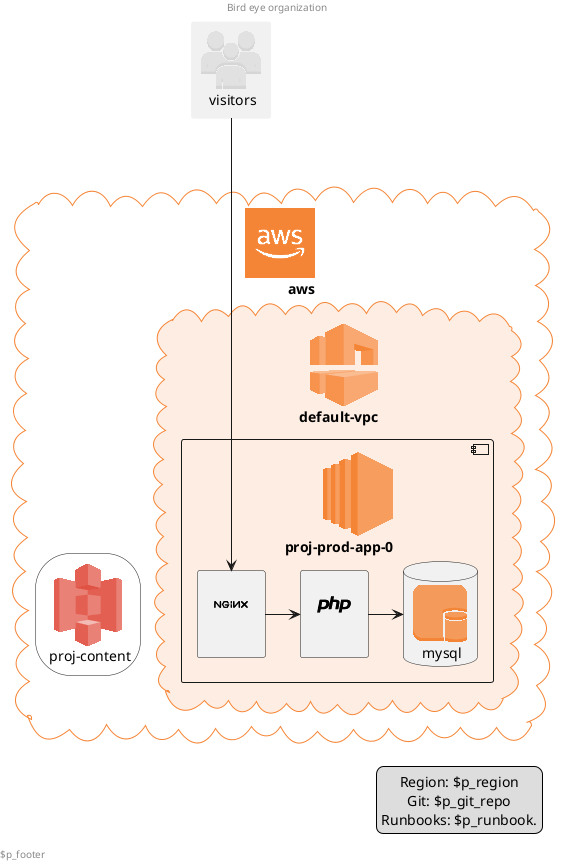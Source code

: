 @startuml Production Deployment


!include <aws/common>


!include <aws/Compute/AmazonEC2/AmazonEC2>
!include <aws/Compute/AmazonEC2/instance/instance>
!include <aws/Compute/AmazonEC2/instances/instances>
!include <aws/Compute/AmazonVPC/AmazonVPC>
!include <aws/General/AWScloud/AWScloud>
!include <aws/General/client/client>
!include <aws/General/users/users>
!include <aws/General/user/user>

!include <tupadr3/common>
!include <tupadr3/devicons/nginx>
!include <tupadr3/devicons/php>

!include <aws/Storage/AmazonS3/AmazonS3>
!include <aws/Storage/AmazonS3/bucket/bucket>
!include <aws/Storage/AmazonS3/bucketwithobjects/bucketwithobjects>
!include <aws/Storage/AmazonS3/object/object>

/' Inclusions for more detailed diagrams '/
!include <aws/Compute/AmazonEC2/DBoninstance/DBoninstance>
!include <aws/Compute/AmazonEC2/ElasticIPaddress/ElasticIPaddress>

!include <aws/Compute/ElasticLoadBalancing/ApplicationLoadBalancer/ApplicationLoadBalancer>
!include <aws/Compute/ElasticLoadBalancing/ClassicLoadbalancer/ClassicLoadbalancer>
!include <aws/Compute/ElasticLoadBalancing/ElasticLoadBalancing>
!include <aws/Database/AmazonRDS/AmazonRDS>
!include <aws/Database/AmazonRDS/MySQLDBinstance/MySQLDBinstance>
!include <aws/Database/AmazonRDS/MySQLinstancealternate/MySQLinstancealternate>
!include <aws/SDKs/PHP/PHP>
!include <aws/SecurityIdentityCompliance/ACM/certificatemanager/certificatemanager>

' Diagram related constants
!$p_header="Bird eye organization"
!$p_aws_id="aws"
!$p_project="proj"
!$p_fqdn="https://proj.com"
!$p_env="prod"
!$p_default_vpc="default-vpc"

' END

header "$p_header"

USERS(visitors, "visitors")

AWSCLOUD(aws, "$p_aws_id") {

    AMAZONS3(appcontent, "$p_project-content")

    AMAZONVPC(appvpc, "$p_default_vpc") {


AMAZONEC2(webserver, "$p_project-$p_env-app-0") {
    DEV_NGINX(nginx1, "")
    DEV_PHP(php1, "")
    DBONINSTANCE(db1, "mysql")
}

}

visitors ---> nginx1
nginx1 -> php1
php1 -> db1





legend right
  Region: $p_region
  Git: $p_git_repo
  Runbooks: $p_runbook.
endlegend

left footer $p_footer



@enduml
